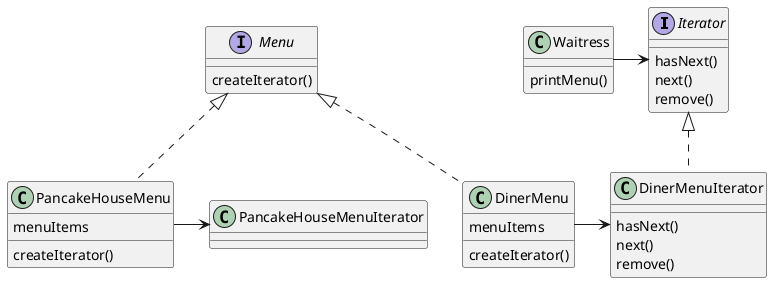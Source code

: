 @startuml
interface Iterator {
hasNext()
next()
remove()
}
'class PancakeHouseMenuIterator {
'hasNext()
'next()
'remove()
'}
'PancakeHouseMenuIterator ..up|> Iterator
class DinerMenuIterator {
hasNext()
next()
remove()
}
DinerMenuIterator ..up|> Iterator

interface Menu {
createIterator()
}

class PancakeHouseMenu {
menuItems
createIterator()
}
PancakeHouseMenu ..up|> Menu
PancakeHouseMenu --right> PancakeHouseMenuIterator

class DinerMenu {
menuItems
createIterator()
}
DinerMenu ..up|> Menu
DinerMenu --right> DinerMenuIterator

class Waitress {
printMenu()
}
Waitress --right> Iterator
@enduml